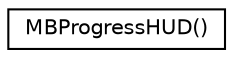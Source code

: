 digraph G
{
  edge [fontname="Helvetica",fontsize="10",labelfontname="Helvetica",labelfontsize="10"];
  node [fontname="Helvetica",fontsize="10",shape=record];
  rankdir="LR";
  Node1 [label="MBProgressHUD()",height=0.2,width=0.4,color="black", fillcolor="white", style="filled",URL="$interface_m_b_progress_h_u_d_07_08.html"];
}
